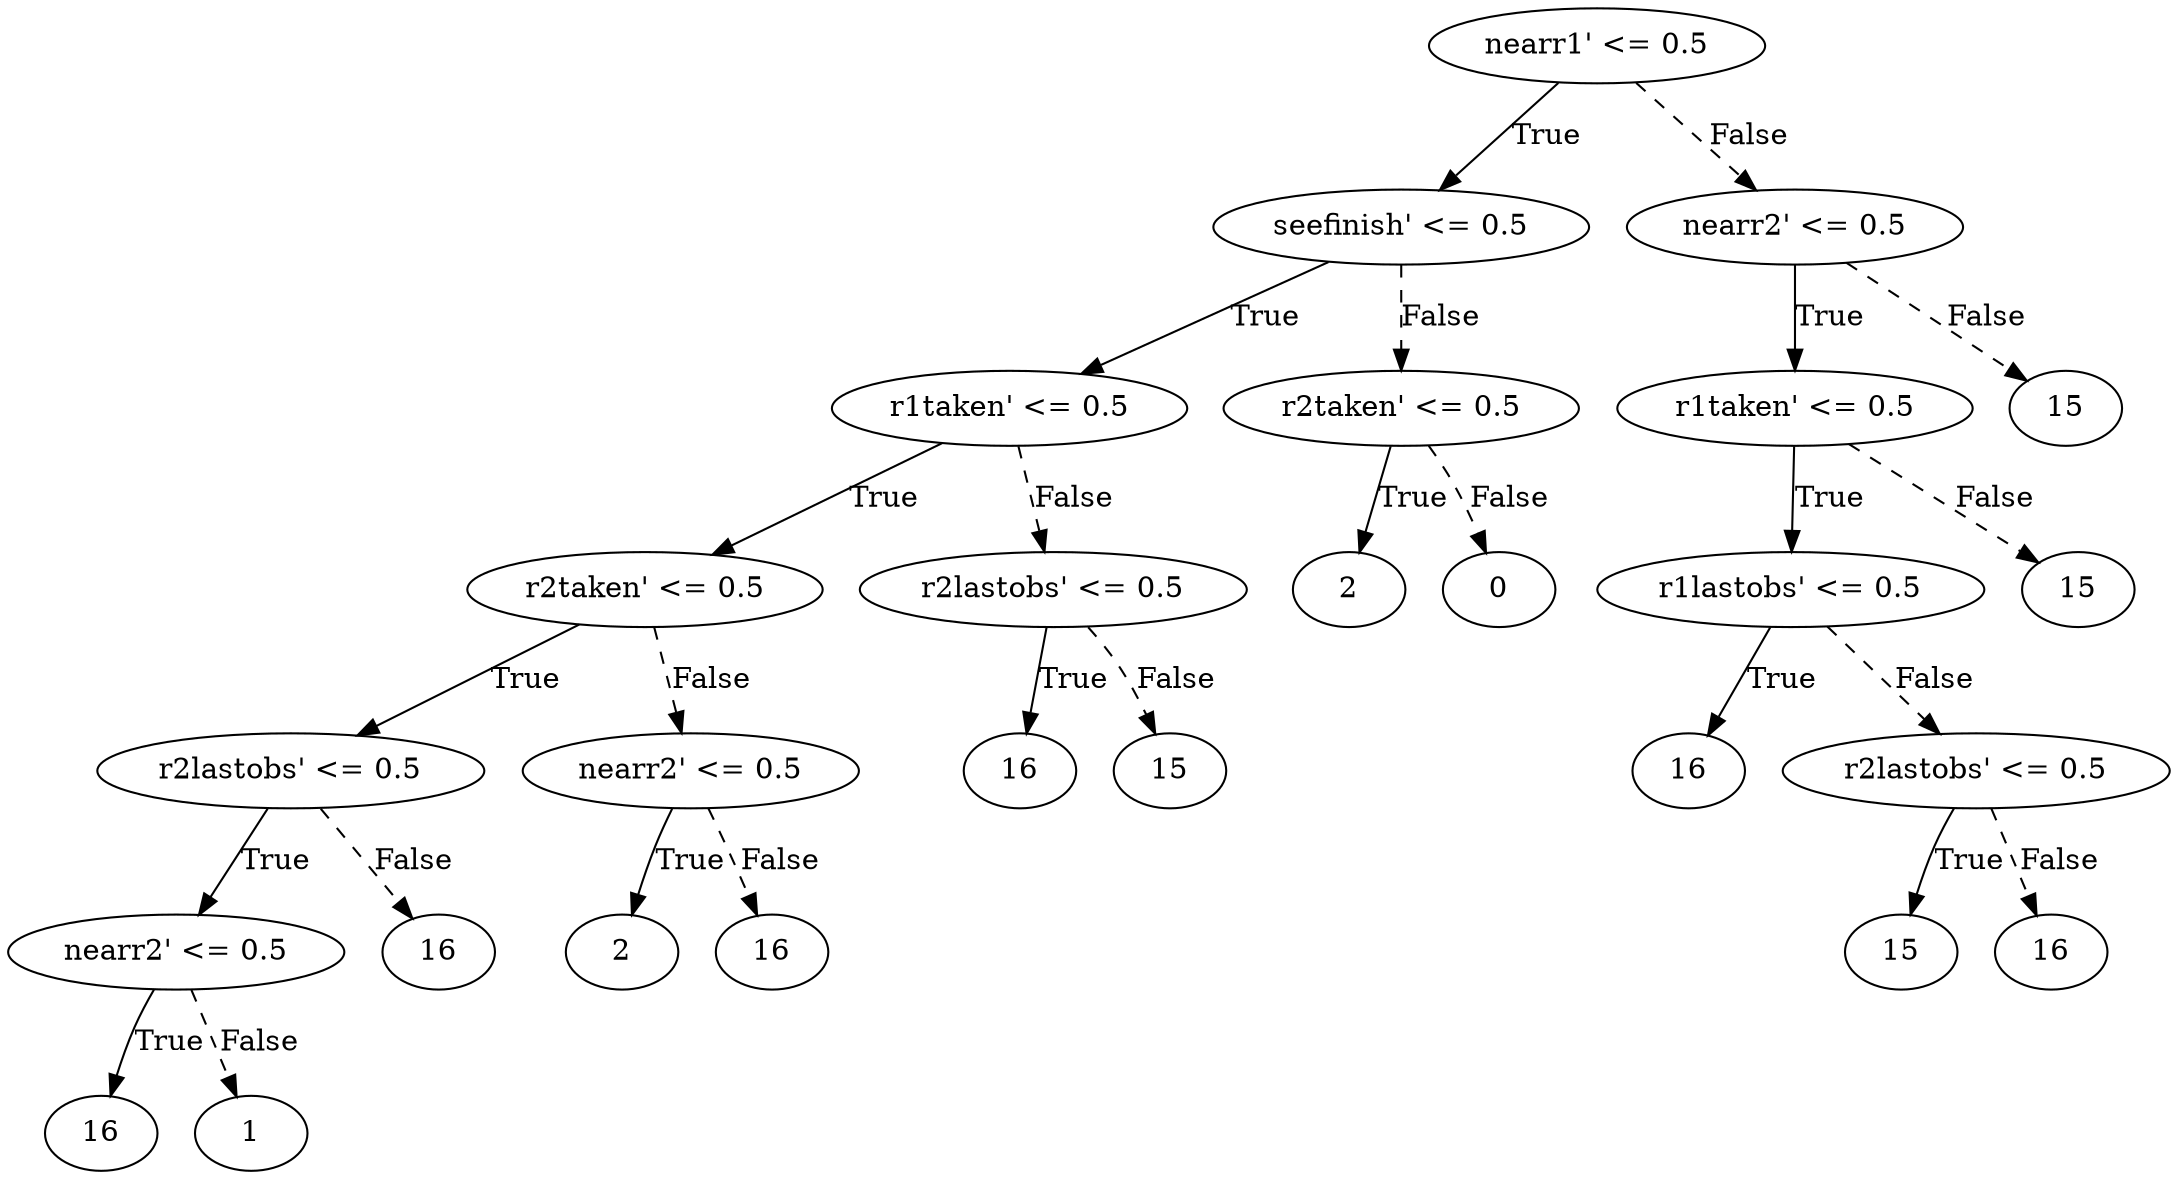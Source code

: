 digraph {
0 [label="nearr1' <= 0.5"];
1 [label="seefinish' <= 0.5"];
2 [label="r1taken' <= 0.5"];
3 [label="r2taken' <= 0.5"];
4 [label="r2lastobs' <= 0.5"];
5 [label="nearr2' <= 0.5"];
6 [label="16"];
5 -> 6 [label="True"];
7 [label="1"];
5 -> 7 [style="dashed", label="False"];
4 -> 5 [label="True"];
8 [label="16"];
4 -> 8 [style="dashed", label="False"];
3 -> 4 [label="True"];
9 [label="nearr2' <= 0.5"];
10 [label="2"];
9 -> 10 [label="True"];
11 [label="16"];
9 -> 11 [style="dashed", label="False"];
3 -> 9 [style="dashed", label="False"];
2 -> 3 [label="True"];
12 [label="r2lastobs' <= 0.5"];
13 [label="16"];
12 -> 13 [label="True"];
14 [label="15"];
12 -> 14 [style="dashed", label="False"];
2 -> 12 [style="dashed", label="False"];
1 -> 2 [label="True"];
15 [label="r2taken' <= 0.5"];
16 [label="2"];
15 -> 16 [label="True"];
17 [label="0"];
15 -> 17 [style="dashed", label="False"];
1 -> 15 [style="dashed", label="False"];
0 -> 1 [label="True"];
18 [label="nearr2' <= 0.5"];
19 [label="r1taken' <= 0.5"];
20 [label="r1lastobs' <= 0.5"];
21 [label="16"];
20 -> 21 [label="True"];
22 [label="r2lastobs' <= 0.5"];
23 [label="15"];
22 -> 23 [label="True"];
24 [label="16"];
22 -> 24 [style="dashed", label="False"];
20 -> 22 [style="dashed", label="False"];
19 -> 20 [label="True"];
25 [label="15"];
19 -> 25 [style="dashed", label="False"];
18 -> 19 [label="True"];
26 [label="15"];
18 -> 26 [style="dashed", label="False"];
0 -> 18 [style="dashed", label="False"];

}
